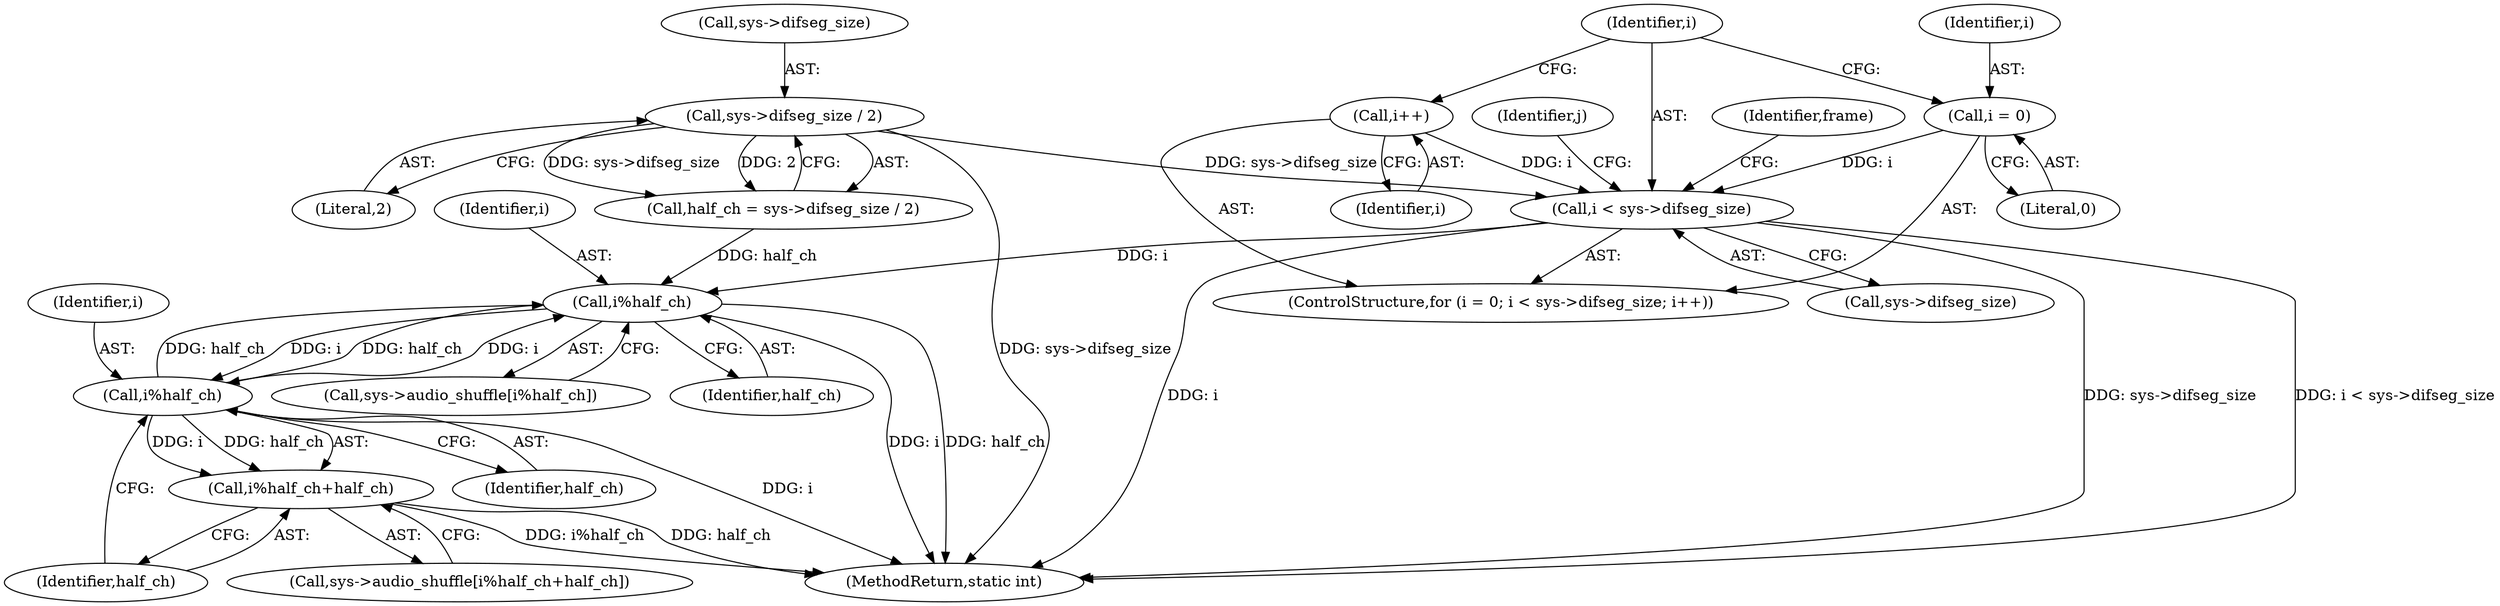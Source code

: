 digraph "0_libav_2d1c0dea5f6b91bec7f5fa53ec050913d851e366@pointer" {
"1000243" [label="(Call,i < sys->difseg_size)"];
"1000240" [label="(Call,i = 0)"];
"1000248" [label="(Call,i++)"];
"1000195" [label="(Call,sys->difseg_size / 2)"];
"1000426" [label="(Call,i%half_ch)"];
"1000475" [label="(Call,i%half_ch)"];
"1000474" [label="(Call,i%half_ch+half_ch)"];
"1000478" [label="(Identifier,half_ch)"];
"1000199" [label="(Literal,2)"];
"1000427" [label="(Identifier,i)"];
"1000241" [label="(Identifier,i)"];
"1000521" [label="(MethodReturn,static int)"];
"1000252" [label="(Identifier,frame)"];
"1000474" [label="(Call,i%half_ch+half_ch)"];
"1000239" [label="(ControlStructure,for (i = 0; i < sys->difseg_size; i++))"];
"1000470" [label="(Call,sys->audio_shuffle[i%half_ch+half_ch])"];
"1000477" [label="(Identifier,half_ch)"];
"1000196" [label="(Call,sys->difseg_size)"];
"1000248" [label="(Call,i++)"];
"1000193" [label="(Call,half_ch = sys->difseg_size / 2)"];
"1000244" [label="(Identifier,i)"];
"1000249" [label="(Identifier,i)"];
"1000240" [label="(Call,i = 0)"];
"1000426" [label="(Call,i%half_ch)"];
"1000245" [label="(Call,sys->difseg_size)"];
"1000475" [label="(Call,i%half_ch)"];
"1000422" [label="(Call,sys->audio_shuffle[i%half_ch])"];
"1000476" [label="(Identifier,i)"];
"1000242" [label="(Literal,0)"];
"1000243" [label="(Call,i < sys->difseg_size)"];
"1000195" [label="(Call,sys->difseg_size / 2)"];
"1000259" [label="(Identifier,j)"];
"1000428" [label="(Identifier,half_ch)"];
"1000243" -> "1000239"  [label="AST: "];
"1000243" -> "1000245"  [label="CFG: "];
"1000244" -> "1000243"  [label="AST: "];
"1000245" -> "1000243"  [label="AST: "];
"1000252" -> "1000243"  [label="CFG: "];
"1000259" -> "1000243"  [label="CFG: "];
"1000243" -> "1000521"  [label="DDG: i"];
"1000243" -> "1000521"  [label="DDG: sys->difseg_size"];
"1000243" -> "1000521"  [label="DDG: i < sys->difseg_size"];
"1000240" -> "1000243"  [label="DDG: i"];
"1000248" -> "1000243"  [label="DDG: i"];
"1000195" -> "1000243"  [label="DDG: sys->difseg_size"];
"1000243" -> "1000426"  [label="DDG: i"];
"1000240" -> "1000239"  [label="AST: "];
"1000240" -> "1000242"  [label="CFG: "];
"1000241" -> "1000240"  [label="AST: "];
"1000242" -> "1000240"  [label="AST: "];
"1000244" -> "1000240"  [label="CFG: "];
"1000248" -> "1000239"  [label="AST: "];
"1000248" -> "1000249"  [label="CFG: "];
"1000249" -> "1000248"  [label="AST: "];
"1000244" -> "1000248"  [label="CFG: "];
"1000195" -> "1000193"  [label="AST: "];
"1000195" -> "1000199"  [label="CFG: "];
"1000196" -> "1000195"  [label="AST: "];
"1000199" -> "1000195"  [label="AST: "];
"1000193" -> "1000195"  [label="CFG: "];
"1000195" -> "1000521"  [label="DDG: sys->difseg_size"];
"1000195" -> "1000193"  [label="DDG: sys->difseg_size"];
"1000195" -> "1000193"  [label="DDG: 2"];
"1000426" -> "1000422"  [label="AST: "];
"1000426" -> "1000428"  [label="CFG: "];
"1000427" -> "1000426"  [label="AST: "];
"1000428" -> "1000426"  [label="AST: "];
"1000422" -> "1000426"  [label="CFG: "];
"1000426" -> "1000521"  [label="DDG: half_ch"];
"1000426" -> "1000521"  [label="DDG: i"];
"1000475" -> "1000426"  [label="DDG: i"];
"1000475" -> "1000426"  [label="DDG: half_ch"];
"1000193" -> "1000426"  [label="DDG: half_ch"];
"1000426" -> "1000475"  [label="DDG: i"];
"1000426" -> "1000475"  [label="DDG: half_ch"];
"1000475" -> "1000474"  [label="AST: "];
"1000475" -> "1000477"  [label="CFG: "];
"1000476" -> "1000475"  [label="AST: "];
"1000477" -> "1000475"  [label="AST: "];
"1000478" -> "1000475"  [label="CFG: "];
"1000475" -> "1000521"  [label="DDG: i"];
"1000475" -> "1000474"  [label="DDG: i"];
"1000475" -> "1000474"  [label="DDG: half_ch"];
"1000474" -> "1000470"  [label="AST: "];
"1000474" -> "1000478"  [label="CFG: "];
"1000478" -> "1000474"  [label="AST: "];
"1000470" -> "1000474"  [label="CFG: "];
"1000474" -> "1000521"  [label="DDG: i%half_ch"];
"1000474" -> "1000521"  [label="DDG: half_ch"];
}
